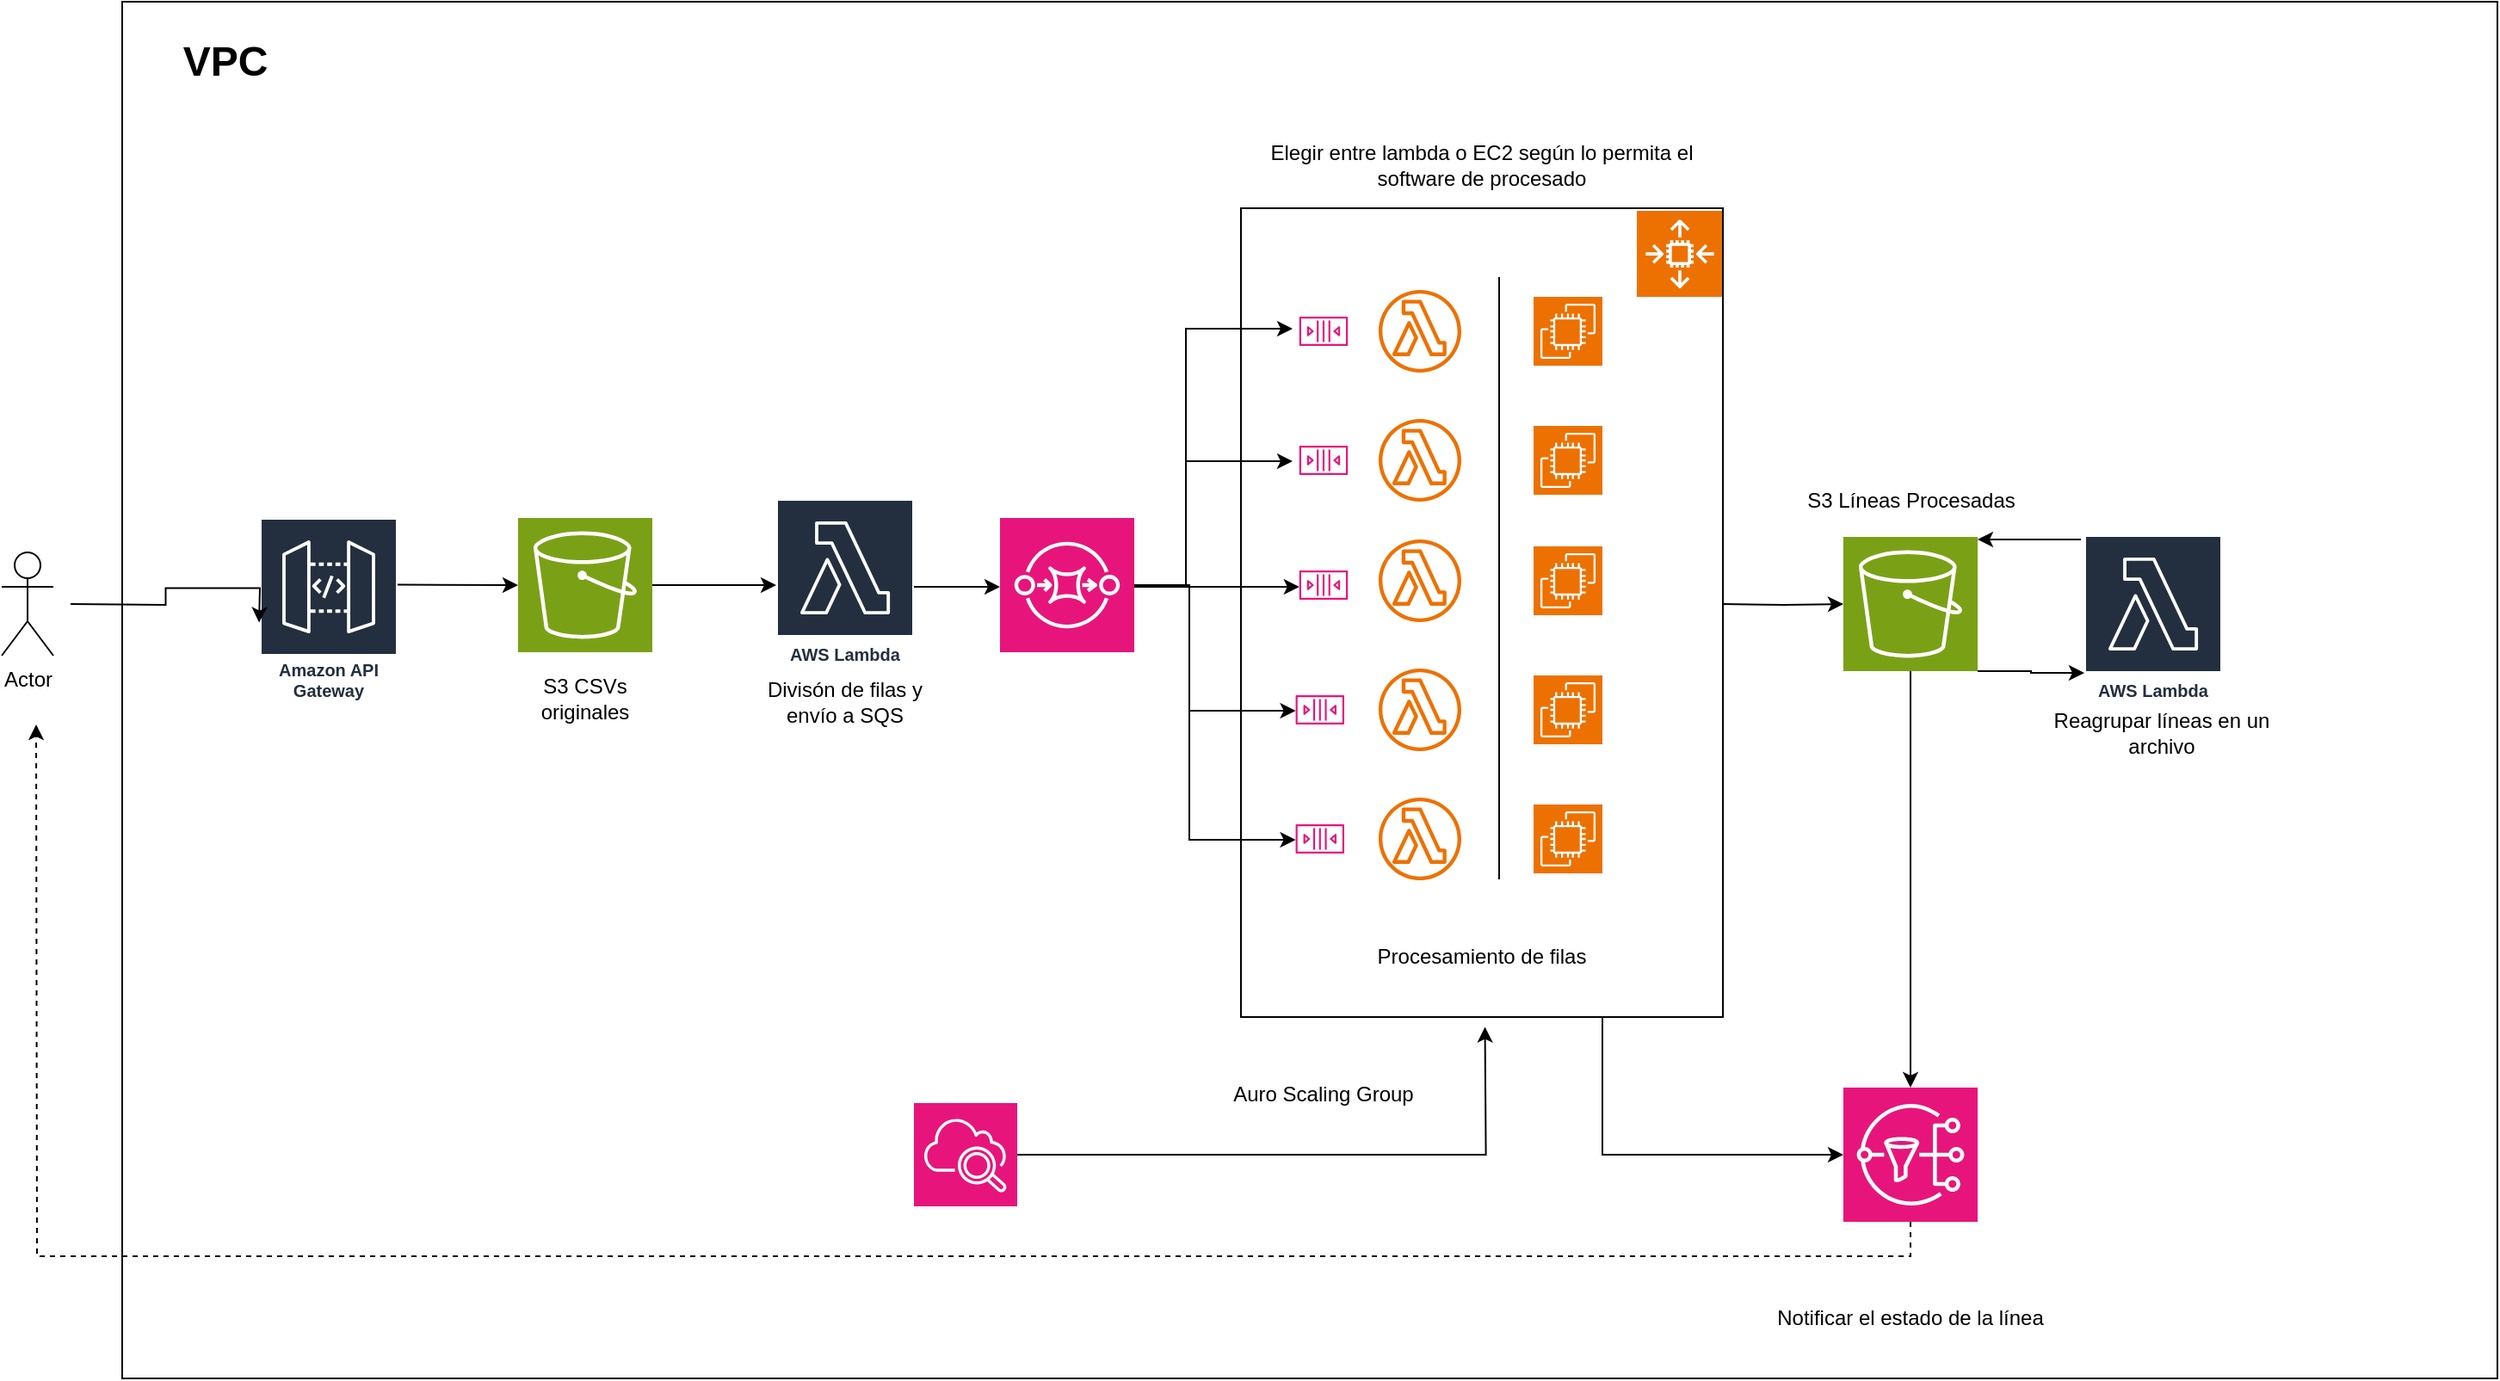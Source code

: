 <mxfile version="24.6.4" type="device">
  <diagram name="Página-1" id="Z-9LTYjbeEIP-m5WiTxK">
    <mxGraphModel dx="1914" dy="986" grid="1" gridSize="10" guides="1" tooltips="1" connect="1" arrows="1" fold="1" page="1" pageScale="1" pageWidth="1600" pageHeight="900" math="0" shadow="0">
      <root>
        <mxCell id="0" />
        <mxCell id="1" parent="0" />
        <mxCell id="eFV8P1MwXZqalKKXAgLo-1" value="Amazon API Gateway" style="sketch=0;outlineConnect=0;fontColor=#232F3E;gradientColor=none;strokeColor=#ffffff;fillColor=#232F3E;dashed=0;verticalLabelPosition=middle;verticalAlign=bottom;align=center;html=1;whiteSpace=wrap;fontSize=10;fontStyle=1;spacing=3;shape=mxgraph.aws4.productIcon;prIcon=mxgraph.aws4.api_gateway;" vertex="1" parent="1">
          <mxGeometry x="200" y="330" width="80" height="110" as="geometry" />
        </mxCell>
        <mxCell id="eFV8P1MwXZqalKKXAgLo-41" style="edgeStyle=orthogonalEdgeStyle;rounded=0;orthogonalLoop=1;jettySize=auto;html=1;exitX=1;exitY=0.5;exitDx=0;exitDy=0;exitPerimeter=0;" edge="1" parent="1" source="eFV8P1MwXZqalKKXAgLo-2" target="eFV8P1MwXZqalKKXAgLo-3">
          <mxGeometry relative="1" as="geometry" />
        </mxCell>
        <mxCell id="eFV8P1MwXZqalKKXAgLo-2" value="" style="sketch=0;points=[[0,0,0],[0.25,0,0],[0.5,0,0],[0.75,0,0],[1,0,0],[0,1,0],[0.25,1,0],[0.5,1,0],[0.75,1,0],[1,1,0],[0,0.25,0],[0,0.5,0],[0,0.75,0],[1,0.25,0],[1,0.5,0],[1,0.75,0]];outlineConnect=0;fontColor=#232F3E;fillColor=#7AA116;strokeColor=#ffffff;dashed=0;verticalLabelPosition=bottom;verticalAlign=top;align=center;html=1;fontSize=12;fontStyle=0;aspect=fixed;shape=mxgraph.aws4.resourceIcon;resIcon=mxgraph.aws4.s3;" vertex="1" parent="1">
          <mxGeometry x="350" y="330" width="78" height="78" as="geometry" />
        </mxCell>
        <mxCell id="eFV8P1MwXZqalKKXAgLo-3" value="&lt;div&gt;&lt;br&gt;AWS Lambda&lt;/div&gt;" style="sketch=0;outlineConnect=0;fontColor=#232F3E;gradientColor=none;strokeColor=#ffffff;fillColor=#232F3E;dashed=0;verticalLabelPosition=middle;verticalAlign=bottom;align=center;html=1;whiteSpace=wrap;fontSize=10;fontStyle=1;spacing=3;shape=mxgraph.aws4.productIcon;prIcon=mxgraph.aws4.lambda;" vertex="1" parent="1">
          <mxGeometry x="500" y="319" width="80" height="100" as="geometry" />
        </mxCell>
        <mxCell id="eFV8P1MwXZqalKKXAgLo-24" style="edgeStyle=orthogonalEdgeStyle;rounded=0;orthogonalLoop=1;jettySize=auto;html=1;exitX=1;exitY=0.5;exitDx=0;exitDy=0;exitPerimeter=0;" edge="1" parent="1" source="eFV8P1MwXZqalKKXAgLo-4">
          <mxGeometry relative="1" as="geometry">
            <mxPoint x="800" y="220" as="targetPoint" />
            <Array as="points">
              <mxPoint x="738" y="220" />
            </Array>
          </mxGeometry>
        </mxCell>
        <mxCell id="eFV8P1MwXZqalKKXAgLo-25" style="edgeStyle=orthogonalEdgeStyle;rounded=0;orthogonalLoop=1;jettySize=auto;html=1;exitX=1;exitY=0.5;exitDx=0;exitDy=0;exitPerimeter=0;" edge="1" parent="1" source="eFV8P1MwXZqalKKXAgLo-4">
          <mxGeometry relative="1" as="geometry">
            <mxPoint x="800" y="297" as="targetPoint" />
            <Array as="points">
              <mxPoint x="738" y="297" />
            </Array>
          </mxGeometry>
        </mxCell>
        <mxCell id="eFV8P1MwXZqalKKXAgLo-27" style="edgeStyle=orthogonalEdgeStyle;rounded=0;orthogonalLoop=1;jettySize=auto;html=1;exitX=0.5;exitY=1;exitDx=0;exitDy=0;exitPerimeter=0;" edge="1" parent="1" source="eFV8P1MwXZqalKKXAgLo-4" target="eFV8P1MwXZqalKKXAgLo-55">
          <mxGeometry relative="1" as="geometry">
            <Array as="points">
              <mxPoint x="669" y="369" />
              <mxPoint x="740" y="369" />
              <mxPoint x="740" y="517" />
            </Array>
          </mxGeometry>
        </mxCell>
        <mxCell id="eFV8P1MwXZqalKKXAgLo-28" style="edgeStyle=orthogonalEdgeStyle;rounded=0;orthogonalLoop=1;jettySize=auto;html=1;exitX=1;exitY=0.5;exitDx=0;exitDy=0;exitPerimeter=0;" edge="1" parent="1" source="eFV8P1MwXZqalKKXAgLo-4" target="eFV8P1MwXZqalKKXAgLo-53">
          <mxGeometry relative="1" as="geometry">
            <Array as="points">
              <mxPoint x="708" y="370" />
            </Array>
          </mxGeometry>
        </mxCell>
        <mxCell id="eFV8P1MwXZqalKKXAgLo-61" style="edgeStyle=orthogonalEdgeStyle;rounded=0;orthogonalLoop=1;jettySize=auto;html=1;exitX=1;exitY=0.5;exitDx=0;exitDy=0;exitPerimeter=0;" edge="1" parent="1" source="eFV8P1MwXZqalKKXAgLo-4" target="eFV8P1MwXZqalKKXAgLo-54">
          <mxGeometry relative="1" as="geometry">
            <Array as="points">
              <mxPoint x="740" y="369" />
              <mxPoint x="740" y="442" />
            </Array>
          </mxGeometry>
        </mxCell>
        <mxCell id="eFV8P1MwXZqalKKXAgLo-4" value="" style="sketch=0;points=[[0,0,0],[0.25,0,0],[0.5,0,0],[0.75,0,0],[1,0,0],[0,1,0],[0.25,1,0],[0.5,1,0],[0.75,1,0],[1,1,0],[0,0.25,0],[0,0.5,0],[0,0.75,0],[1,0.25,0],[1,0.5,0],[1,0.75,0]];outlineConnect=0;fontColor=#232F3E;fillColor=#E7157B;strokeColor=#ffffff;dashed=0;verticalLabelPosition=bottom;verticalAlign=top;align=center;html=1;fontSize=12;fontStyle=0;aspect=fixed;shape=mxgraph.aws4.resourceIcon;resIcon=mxgraph.aws4.sqs;" vertex="1" parent="1">
          <mxGeometry x="630" y="330" width="78" height="78" as="geometry" />
        </mxCell>
        <mxCell id="eFV8P1MwXZqalKKXAgLo-5" value="" style="sketch=0;outlineConnect=0;fontColor=#232F3E;gradientColor=none;fillColor=#ED7100;strokeColor=none;dashed=0;verticalLabelPosition=bottom;verticalAlign=top;align=center;html=1;fontSize=12;fontStyle=0;aspect=fixed;pointerEvents=1;shape=mxgraph.aws4.lambda_function;" vertex="1" parent="1">
          <mxGeometry x="850" y="197.5" width="48" height="48" as="geometry" />
        </mxCell>
        <mxCell id="eFV8P1MwXZqalKKXAgLo-11" value="" style="sketch=0;points=[[0,0,0],[0.25,0,0],[0.5,0,0],[0.75,0,0],[1,0,0],[0,1,0],[0.25,1,0],[0.5,1,0],[0.75,1,0],[1,1,0],[0,0.25,0],[0,0.5,0],[0,0.75,0],[1,0.25,0],[1,0.5,0],[1,0.75,0]];outlineConnect=0;fontColor=#232F3E;fillColor=#ED7100;strokeColor=#ffffff;dashed=0;verticalLabelPosition=bottom;verticalAlign=top;align=center;html=1;fontSize=12;fontStyle=0;aspect=fixed;shape=mxgraph.aws4.resourceIcon;resIcon=mxgraph.aws4.ec2;" vertex="1" parent="1">
          <mxGeometry x="940" y="201.5" width="40" height="40" as="geometry" />
        </mxCell>
        <mxCell id="eFV8P1MwXZqalKKXAgLo-16" value="" style="sketch=0;outlineConnect=0;fontColor=#232F3E;gradientColor=none;fillColor=#ED7100;strokeColor=none;dashed=0;verticalLabelPosition=bottom;verticalAlign=top;align=center;html=1;fontSize=12;fontStyle=0;aspect=fixed;pointerEvents=1;shape=mxgraph.aws4.lambda_function;" vertex="1" parent="1">
          <mxGeometry x="850" y="272.5" width="48" height="48" as="geometry" />
        </mxCell>
        <mxCell id="eFV8P1MwXZqalKKXAgLo-17" value="" style="sketch=0;points=[[0,0,0],[0.25,0,0],[0.5,0,0],[0.75,0,0],[1,0,0],[0,1,0],[0.25,1,0],[0.5,1,0],[0.75,1,0],[1,1,0],[0,0.25,0],[0,0.5,0],[0,0.75,0],[1,0.25,0],[1,0.5,0],[1,0.75,0]];outlineConnect=0;fontColor=#232F3E;fillColor=#ED7100;strokeColor=#ffffff;dashed=0;verticalLabelPosition=bottom;verticalAlign=top;align=center;html=1;fontSize=12;fontStyle=0;aspect=fixed;shape=mxgraph.aws4.resourceIcon;resIcon=mxgraph.aws4.ec2;" vertex="1" parent="1">
          <mxGeometry x="940" y="276.5" width="40" height="40" as="geometry" />
        </mxCell>
        <mxCell id="eFV8P1MwXZqalKKXAgLo-18" value="" style="sketch=0;outlineConnect=0;fontColor=#232F3E;gradientColor=none;fillColor=#ED7100;strokeColor=none;dashed=0;verticalLabelPosition=bottom;verticalAlign=top;align=center;html=1;fontSize=12;fontStyle=0;aspect=fixed;pointerEvents=1;shape=mxgraph.aws4.lambda_function;" vertex="1" parent="1">
          <mxGeometry x="850" y="342.5" width="48" height="48" as="geometry" />
        </mxCell>
        <mxCell id="eFV8P1MwXZqalKKXAgLo-19" value="" style="sketch=0;points=[[0,0,0],[0.25,0,0],[0.5,0,0],[0.75,0,0],[1,0,0],[0,1,0],[0.25,1,0],[0.5,1,0],[0.75,1,0],[1,1,0],[0,0.25,0],[0,0.5,0],[0,0.75,0],[1,0.25,0],[1,0.5,0],[1,0.75,0]];outlineConnect=0;fontColor=#232F3E;fillColor=#ED7100;strokeColor=#ffffff;dashed=0;verticalLabelPosition=bottom;verticalAlign=top;align=center;html=1;fontSize=12;fontStyle=0;aspect=fixed;shape=mxgraph.aws4.resourceIcon;resIcon=mxgraph.aws4.ec2;" vertex="1" parent="1">
          <mxGeometry x="940" y="346.5" width="40" height="40" as="geometry" />
        </mxCell>
        <mxCell id="eFV8P1MwXZqalKKXAgLo-20" value="" style="sketch=0;outlineConnect=0;fontColor=#232F3E;gradientColor=none;fillColor=#ED7100;strokeColor=none;dashed=0;verticalLabelPosition=bottom;verticalAlign=top;align=center;html=1;fontSize=12;fontStyle=0;aspect=fixed;pointerEvents=1;shape=mxgraph.aws4.lambda_function;" vertex="1" parent="1">
          <mxGeometry x="850" y="417.5" width="48" height="48" as="geometry" />
        </mxCell>
        <mxCell id="eFV8P1MwXZqalKKXAgLo-21" value="" style="sketch=0;points=[[0,0,0],[0.25,0,0],[0.5,0,0],[0.75,0,0],[1,0,0],[0,1,0],[0.25,1,0],[0.5,1,0],[0.75,1,0],[1,1,0],[0,0.25,0],[0,0.5,0],[0,0.75,0],[1,0.25,0],[1,0.5,0],[1,0.75,0]];outlineConnect=0;fontColor=#232F3E;fillColor=#ED7100;strokeColor=#ffffff;dashed=0;verticalLabelPosition=bottom;verticalAlign=top;align=center;html=1;fontSize=12;fontStyle=0;aspect=fixed;shape=mxgraph.aws4.resourceIcon;resIcon=mxgraph.aws4.ec2;" vertex="1" parent="1">
          <mxGeometry x="940" y="421.5" width="40" height="40" as="geometry" />
        </mxCell>
        <mxCell id="eFV8P1MwXZqalKKXAgLo-22" value="" style="sketch=0;outlineConnect=0;fontColor=#232F3E;gradientColor=none;fillColor=#ED7100;strokeColor=none;dashed=0;verticalLabelPosition=bottom;verticalAlign=top;align=center;html=1;fontSize=12;fontStyle=0;aspect=fixed;pointerEvents=1;shape=mxgraph.aws4.lambda_function;" vertex="1" parent="1">
          <mxGeometry x="850" y="492.5" width="48" height="48" as="geometry" />
        </mxCell>
        <mxCell id="eFV8P1MwXZqalKKXAgLo-23" value="" style="sketch=0;points=[[0,0,0],[0.25,0,0],[0.5,0,0],[0.75,0,0],[1,0,0],[0,1,0],[0.25,1,0],[0.5,1,0],[0.75,1,0],[1,1,0],[0,0.25,0],[0,0.5,0],[0,0.75,0],[1,0.25,0],[1,0.5,0],[1,0.75,0]];outlineConnect=0;fontColor=#232F3E;fillColor=#ED7100;strokeColor=#ffffff;dashed=0;verticalLabelPosition=bottom;verticalAlign=top;align=center;html=1;fontSize=12;fontStyle=0;aspect=fixed;shape=mxgraph.aws4.resourceIcon;resIcon=mxgraph.aws4.ec2;" vertex="1" parent="1">
          <mxGeometry x="940" y="496.5" width="40" height="40" as="geometry" />
        </mxCell>
        <mxCell id="eFV8P1MwXZqalKKXAgLo-73" style="edgeStyle=orthogonalEdgeStyle;rounded=0;orthogonalLoop=1;jettySize=auto;html=1;exitX=1;exitY=1;exitDx=0;exitDy=0;exitPerimeter=0;" edge="1" parent="1" source="eFV8P1MwXZqalKKXAgLo-29" target="eFV8P1MwXZqalKKXAgLo-72">
          <mxGeometry relative="1" as="geometry">
            <mxPoint x="1250" y="430" as="targetPoint" />
            <Array as="points">
              <mxPoint x="1229" y="420" />
            </Array>
          </mxGeometry>
        </mxCell>
        <mxCell id="eFV8P1MwXZqalKKXAgLo-29" value="" style="sketch=0;points=[[0,0,0],[0.25,0,0],[0.5,0,0],[0.75,0,0],[1,0,0],[0,1,0],[0.25,1,0],[0.5,1,0],[0.75,1,0],[1,1,0],[0,0.25,0],[0,0.5,0],[0,0.75,0],[1,0.25,0],[1,0.5,0],[1,0.75,0]];outlineConnect=0;fontColor=#232F3E;fillColor=#7AA116;strokeColor=#ffffff;dashed=0;verticalLabelPosition=bottom;verticalAlign=top;align=center;html=1;fontSize=12;fontStyle=0;aspect=fixed;shape=mxgraph.aws4.resourceIcon;resIcon=mxgraph.aws4.s3;" vertex="1" parent="1">
          <mxGeometry x="1120" y="341" width="78" height="78" as="geometry" />
        </mxCell>
        <mxCell id="eFV8P1MwXZqalKKXAgLo-30" value="" style="sketch=0;points=[[0,0,0],[0.25,0,0],[0.5,0,0],[0.75,0,0],[1,0,0],[0,1,0],[0.25,1,0],[0.5,1,0],[0.75,1,0],[1,1,0],[0,0.25,0],[0,0.5,0],[0,0.75,0],[1,0.25,0],[1,0.5,0],[1,0.75,0]];points=[[0,0,0],[0.25,0,0],[0.5,0,0],[0.75,0,0],[1,0,0],[0,1,0],[0.25,1,0],[0.5,1,0],[0.75,1,0],[1,1,0],[0,0.25,0],[0,0.5,0],[0,0.75,0],[1,0.25,0],[1,0.5,0],[1,0.75,0]];outlineConnect=0;fontColor=#232F3E;fillColor=#E7157B;strokeColor=#ffffff;dashed=0;verticalLabelPosition=bottom;verticalAlign=top;align=center;html=1;fontSize=12;fontStyle=0;aspect=fixed;shape=mxgraph.aws4.resourceIcon;resIcon=mxgraph.aws4.cloudwatch_2;" vertex="1" parent="1">
          <mxGeometry x="580" y="670" width="60" height="60" as="geometry" />
        </mxCell>
        <mxCell id="eFV8P1MwXZqalKKXAgLo-38" style="edgeStyle=orthogonalEdgeStyle;rounded=0;orthogonalLoop=1;jettySize=auto;html=1;exitX=1;exitY=0.5;exitDx=0;exitDy=0;" edge="1" parent="1" target="eFV8P1MwXZqalKKXAgLo-29">
          <mxGeometry relative="1" as="geometry">
            <mxPoint x="1050" y="380" as="sourcePoint" />
          </mxGeometry>
        </mxCell>
        <mxCell id="eFV8P1MwXZqalKKXAgLo-36" value="Auro Scaling Group" style="text;strokeColor=none;align=center;fillColor=none;html=1;verticalAlign=middle;whiteSpace=wrap;rounded=0;" vertex="1" parent="1">
          <mxGeometry x="738" y="650" width="160" height="30" as="geometry" />
        </mxCell>
        <mxCell id="eFV8P1MwXZqalKKXAgLo-37" style="edgeStyle=orthogonalEdgeStyle;rounded=0;orthogonalLoop=1;jettySize=auto;html=1;exitX=1;exitY=0.5;exitDx=0;exitDy=0;exitPerimeter=0;entryX=0.488;entryY=1.011;entryDx=0;entryDy=0;entryPerimeter=0;endArrow=classic;endFill=1;" edge="1" parent="1" source="eFV8P1MwXZqalKKXAgLo-30">
          <mxGeometry relative="1" as="geometry">
            <mxPoint x="911.76" y="625.791" as="targetPoint" />
          </mxGeometry>
        </mxCell>
        <mxCell id="eFV8P1MwXZqalKKXAgLo-67" style="edgeStyle=orthogonalEdgeStyle;rounded=0;orthogonalLoop=1;jettySize=auto;html=1;exitX=0.5;exitY=1;exitDx=0;exitDy=0;exitPerimeter=0;dashed=1;" edge="1" parent="1" source="eFV8P1MwXZqalKKXAgLo-39">
          <mxGeometry relative="1" as="geometry">
            <mxPoint x="70" y="450" as="targetPoint" />
          </mxGeometry>
        </mxCell>
        <mxCell id="eFV8P1MwXZqalKKXAgLo-39" value="" style="sketch=0;points=[[0,0,0],[0.25,0,0],[0.5,0,0],[0.75,0,0],[1,0,0],[0,1,0],[0.25,1,0],[0.5,1,0],[0.75,1,0],[1,1,0],[0,0.25,0],[0,0.5,0],[0,0.75,0],[1,0.25,0],[1,0.5,0],[1,0.75,0]];outlineConnect=0;fontColor=#232F3E;fillColor=#E7157B;strokeColor=#ffffff;dashed=0;verticalLabelPosition=bottom;verticalAlign=top;align=center;html=1;fontSize=12;fontStyle=0;aspect=fixed;shape=mxgraph.aws4.resourceIcon;resIcon=mxgraph.aws4.sns;" vertex="1" parent="1">
          <mxGeometry x="1120" y="661" width="78" height="78" as="geometry" />
        </mxCell>
        <mxCell id="eFV8P1MwXZqalKKXAgLo-40" style="edgeStyle=orthogonalEdgeStyle;rounded=0;orthogonalLoop=1;jettySize=auto;html=1;exitX=0.5;exitY=1;exitDx=0;exitDy=0;exitPerimeter=0;entryX=0.5;entryY=0;entryDx=0;entryDy=0;entryPerimeter=0;" edge="1" parent="1" source="eFV8P1MwXZqalKKXAgLo-29" target="eFV8P1MwXZqalKKXAgLo-39">
          <mxGeometry relative="1" as="geometry" />
        </mxCell>
        <mxCell id="eFV8P1MwXZqalKKXAgLo-43" value="" style="edgeStyle=none;orthogonalLoop=1;jettySize=auto;html=1;rounded=0;" edge="1" parent="1">
          <mxGeometry width="80" relative="1" as="geometry">
            <mxPoint x="280" y="368.8" as="sourcePoint" />
            <mxPoint x="350" y="369" as="targetPoint" />
            <Array as="points" />
          </mxGeometry>
        </mxCell>
        <mxCell id="eFV8P1MwXZqalKKXAgLo-44" value="" style="edgeStyle=none;orthogonalLoop=1;jettySize=auto;html=1;rounded=0;" edge="1" parent="1">
          <mxGeometry width="80" relative="1" as="geometry">
            <mxPoint x="580" y="370" as="sourcePoint" />
            <mxPoint x="630" y="370" as="targetPoint" />
            <Array as="points" />
          </mxGeometry>
        </mxCell>
        <mxCell id="eFV8P1MwXZqalKKXAgLo-46" value="Actor" style="shape=umlActor;verticalLabelPosition=bottom;verticalAlign=top;html=1;outlineConnect=0;" vertex="1" parent="1">
          <mxGeometry x="50" y="350" width="30" height="60" as="geometry" />
        </mxCell>
        <mxCell id="eFV8P1MwXZqalKKXAgLo-47" style="edgeStyle=orthogonalEdgeStyle;rounded=0;orthogonalLoop=1;jettySize=auto;html=1;entryX=0.039;entryY=0.39;entryDx=0;entryDy=0;entryPerimeter=0;" edge="1" parent="1">
          <mxGeometry relative="1" as="geometry">
            <mxPoint x="90" y="380" as="sourcePoint" />
            <mxPoint x="199.53" y="390.8" as="targetPoint" />
          </mxGeometry>
        </mxCell>
        <mxCell id="eFV8P1MwXZqalKKXAgLo-48" value="&lt;div&gt;Procesamiento de filas&lt;/div&gt;" style="text;strokeColor=none;align=center;fillColor=none;html=1;verticalAlign=middle;whiteSpace=wrap;rounded=0;" vertex="1" parent="1">
          <mxGeometry x="830" y="570" width="160" height="30" as="geometry" />
        </mxCell>
        <mxCell id="eFV8P1MwXZqalKKXAgLo-50" value="" style="sketch=0;points=[[0,0,0],[0.25,0,0],[0.5,0,0],[0.75,0,0],[1,0,0],[0,1,0],[0.25,1,0],[0.5,1,0],[0.75,1,0],[1,1,0],[0,0.25,0],[0,0.5,0],[0,0.75,0],[1,0.25,0],[1,0.5,0],[1,0.75,0]];outlineConnect=0;fontColor=#232F3E;fillColor=#ED7100;strokeColor=#ffffff;dashed=0;verticalLabelPosition=bottom;verticalAlign=top;align=center;html=1;fontSize=12;fontStyle=0;aspect=fixed;shape=mxgraph.aws4.resourceIcon;resIcon=mxgraph.aws4.auto_scaling2;" vertex="1" parent="1">
          <mxGeometry x="1000" y="151.5" width="50" height="50" as="geometry" />
        </mxCell>
        <mxCell id="eFV8P1MwXZqalKKXAgLo-51" value="" style="sketch=0;outlineConnect=0;fontColor=#232F3E;gradientColor=none;fillColor=#E7157B;strokeColor=none;dashed=0;verticalLabelPosition=bottom;verticalAlign=top;align=center;html=1;fontSize=12;fontStyle=0;aspect=fixed;pointerEvents=1;shape=mxgraph.aws4.queue;" vertex="1" parent="1">
          <mxGeometry x="803.89" y="213" width="28.21" height="17" as="geometry" />
        </mxCell>
        <mxCell id="eFV8P1MwXZqalKKXAgLo-52" value="" style="sketch=0;outlineConnect=0;fontColor=#232F3E;gradientColor=none;fillColor=#E7157B;strokeColor=none;dashed=0;verticalLabelPosition=bottom;verticalAlign=top;align=center;html=1;fontSize=12;fontStyle=0;aspect=fixed;pointerEvents=1;shape=mxgraph.aws4.queue;" vertex="1" parent="1">
          <mxGeometry x="803.89" y="288" width="28.21" height="17" as="geometry" />
        </mxCell>
        <mxCell id="eFV8P1MwXZqalKKXAgLo-53" value="" style="sketch=0;outlineConnect=0;fontColor=#232F3E;gradientColor=none;fillColor=#E7157B;strokeColor=none;dashed=0;verticalLabelPosition=bottom;verticalAlign=top;align=center;html=1;fontSize=12;fontStyle=0;aspect=fixed;pointerEvents=1;shape=mxgraph.aws4.queue;" vertex="1" parent="1">
          <mxGeometry x="803.89" y="360.5" width="28.21" height="17" as="geometry" />
        </mxCell>
        <mxCell id="eFV8P1MwXZqalKKXAgLo-54" value="" style="sketch=0;outlineConnect=0;fontColor=#232F3E;gradientColor=none;fillColor=#E7157B;strokeColor=none;dashed=0;verticalLabelPosition=bottom;verticalAlign=top;align=center;html=1;fontSize=12;fontStyle=0;aspect=fixed;pointerEvents=1;shape=mxgraph.aws4.queue;" vertex="1" parent="1">
          <mxGeometry x="801.79" y="433" width="28.21" height="17" as="geometry" />
        </mxCell>
        <mxCell id="eFV8P1MwXZqalKKXAgLo-55" value="" style="sketch=0;outlineConnect=0;fontColor=#232F3E;gradientColor=none;fillColor=#E7157B;strokeColor=none;dashed=0;verticalLabelPosition=bottom;verticalAlign=top;align=center;html=1;fontSize=12;fontStyle=0;aspect=fixed;pointerEvents=1;shape=mxgraph.aws4.queue;" vertex="1" parent="1">
          <mxGeometry x="801.79" y="508" width="28.21" height="17" as="geometry" />
        </mxCell>
        <mxCell id="eFV8P1MwXZqalKKXAgLo-62" value="" style="edgeStyle=none;orthogonalLoop=1;jettySize=auto;html=1;rounded=0;endArrow=none;endFill=0;" edge="1" parent="1">
          <mxGeometry width="80" relative="1" as="geometry">
            <mxPoint x="920" y="190" as="sourcePoint" />
            <mxPoint x="920" y="540" as="targetPoint" />
            <Array as="points" />
          </mxGeometry>
        </mxCell>
        <mxCell id="eFV8P1MwXZqalKKXAgLo-71" style="edgeStyle=orthogonalEdgeStyle;rounded=0;orthogonalLoop=1;jettySize=auto;html=1;exitX=0.75;exitY=1;exitDx=0;exitDy=0;" edge="1" parent="1" source="eFV8P1MwXZqalKKXAgLo-63" target="eFV8P1MwXZqalKKXAgLo-39">
          <mxGeometry relative="1" as="geometry">
            <Array as="points">
              <mxPoint x="980" y="700" />
            </Array>
          </mxGeometry>
        </mxCell>
        <mxCell id="eFV8P1MwXZqalKKXAgLo-63" value="" style="whiteSpace=wrap;html=1;fillColor=none;" vertex="1" parent="1">
          <mxGeometry x="770" y="150" width="280" height="470" as="geometry" />
        </mxCell>
        <mxCell id="eFV8P1MwXZqalKKXAgLo-64" value="Divisón de filas y envío a SQS" style="text;strokeColor=none;align=center;fillColor=none;html=1;verticalAlign=middle;whiteSpace=wrap;rounded=0;" vertex="1" parent="1">
          <mxGeometry x="480" y="421.5" width="120" height="30" as="geometry" />
        </mxCell>
        <mxCell id="eFV8P1MwXZqalKKXAgLo-66" value="&lt;div&gt;S3 CSVs originales&lt;br&gt;&lt;/div&gt;" style="text;strokeColor=none;align=center;fillColor=none;html=1;verticalAlign=middle;whiteSpace=wrap;rounded=0;" vertex="1" parent="1">
          <mxGeometry x="359" y="420" width="60" height="30" as="geometry" />
        </mxCell>
        <mxCell id="eFV8P1MwXZqalKKXAgLo-68" value="S3 Líneas Procesadas" style="text;strokeColor=none;align=center;fillColor=none;html=1;verticalAlign=middle;whiteSpace=wrap;rounded=0;" vertex="1" parent="1">
          <mxGeometry x="1088.5" y="305" width="141" height="30" as="geometry" />
        </mxCell>
        <mxCell id="eFV8P1MwXZqalKKXAgLo-69" value="Elegir entre lambda o EC2 según lo permita el software de procesado" style="text;strokeColor=none;align=center;fillColor=none;html=1;verticalAlign=middle;whiteSpace=wrap;rounded=0;" vertex="1" parent="1">
          <mxGeometry x="785" y="110" width="250" height="30" as="geometry" />
        </mxCell>
        <mxCell id="eFV8P1MwXZqalKKXAgLo-70" value="Notificar el estado de la línea" style="text;strokeColor=none;align=center;fillColor=none;html=1;verticalAlign=middle;whiteSpace=wrap;rounded=0;" vertex="1" parent="1">
          <mxGeometry x="1064" y="780" width="190" height="30" as="geometry" />
        </mxCell>
        <mxCell id="eFV8P1MwXZqalKKXAgLo-72" value="&lt;div&gt;&lt;br&gt;AWS Lambda&lt;/div&gt;" style="sketch=0;outlineConnect=0;fontColor=#232F3E;gradientColor=none;strokeColor=#ffffff;fillColor=#232F3E;dashed=0;verticalLabelPosition=middle;verticalAlign=bottom;align=center;html=1;whiteSpace=wrap;fontSize=10;fontStyle=1;spacing=3;shape=mxgraph.aws4.productIcon;prIcon=mxgraph.aws4.lambda;" vertex="1" parent="1">
          <mxGeometry x="1260" y="340" width="80" height="100" as="geometry" />
        </mxCell>
        <mxCell id="eFV8P1MwXZqalKKXAgLo-75" value="" style="edgeStyle=none;orthogonalLoop=1;jettySize=auto;html=1;rounded=0;" edge="1" parent="1">
          <mxGeometry width="80" relative="1" as="geometry">
            <mxPoint x="1258" y="342.5" as="sourcePoint" />
            <mxPoint x="1198" y="342.5" as="targetPoint" />
            <Array as="points" />
          </mxGeometry>
        </mxCell>
        <mxCell id="eFV8P1MwXZqalKKXAgLo-76" value="Reagrupar líneas en un archivo" style="text;strokeColor=none;align=center;fillColor=none;html=1;verticalAlign=middle;whiteSpace=wrap;rounded=0;" vertex="1" parent="1">
          <mxGeometry x="1240" y="440" width="130" height="30" as="geometry" />
        </mxCell>
        <mxCell id="eFV8P1MwXZqalKKXAgLo-77" value="" style="whiteSpace=wrap;html=1;fillColor=none;" vertex="1" parent="1">
          <mxGeometry x="120" y="30" width="1380" height="800" as="geometry" />
        </mxCell>
        <mxCell id="eFV8P1MwXZqalKKXAgLo-78" value="&lt;h1&gt;VPC&lt;/h1&gt;" style="text;strokeColor=none;align=center;fillColor=none;html=1;verticalAlign=middle;whiteSpace=wrap;rounded=0;" vertex="1" parent="1">
          <mxGeometry x="150" y="50" width="60" height="30" as="geometry" />
        </mxCell>
      </root>
    </mxGraphModel>
  </diagram>
</mxfile>
